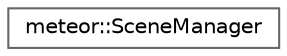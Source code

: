digraph "Graphical Class Hierarchy"
{
 // LATEX_PDF_SIZE
  bgcolor="transparent";
  edge [fontname=Helvetica,fontsize=10,labelfontname=Helvetica,labelfontsize=10];
  node [fontname=Helvetica,fontsize=10,shape=box,height=0.2,width=0.4];
  rankdir="LR";
  Node0 [id="Node000000",label="meteor::SceneManager",height=0.2,width=0.4,color="grey40", fillcolor="white", style="filled",URL="$classmeteor_1_1_scene_manager.html",tooltip="Manages Scene loads and unloads."];
}
